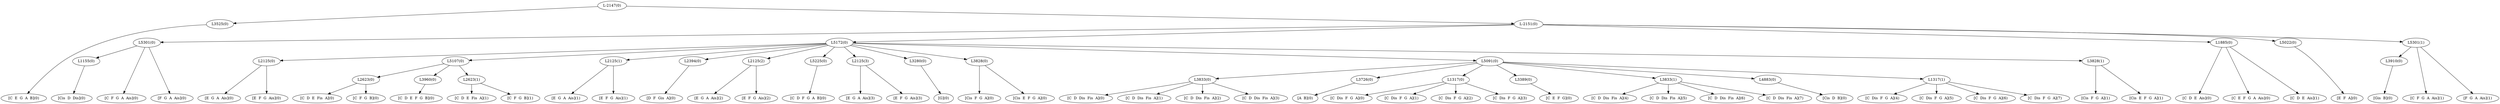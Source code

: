 digraph sample{
"L3525(0)"->"[C  E  G  A  B](0)"
"L1155(0)"->"[Cis  D  Dis](0)"
"L5301(0)"->"[C  F  G  A  Ais](0)"
"L5301(0)"->"L1155(0)"
"L5301(0)"->"[F  G  A  Ais](0)"
"L2125(0)"->"[E  G  A  Ais](0)"
"L2125(0)"->"[E  F  G  Ais](0)"
"L2623(0)"->"[C  D  E  Fis  A](0)"
"L2623(0)"->"[C  F  G  B](0)"
"L3960(0)"->"[C  D  E  F  G  B](0)"
"L2623(1)"->"[C  D  E  Fis  A](1)"
"L2623(1)"->"[C  F  G  B](1)"
"L5107(0)"->"L2623(0)"
"L5107(0)"->"L3960(0)"
"L5107(0)"->"L2623(1)"
"L2125(1)"->"[E  G  A  Ais](1)"
"L2125(1)"->"[E  F  G  Ais](1)"
"L2394(0)"->"[D  F  Gis  A](0)"
"L2125(2)"->"[E  G  A  Ais](2)"
"L2125(2)"->"[E  F  G  Ais](2)"
"L5225(0)"->"[C  D  F  G  A  B](0)"
"L2125(3)"->"[E  G  A  Ais](3)"
"L2125(3)"->"[E  F  G  Ais](3)"
"L3280(0)"->"[G](0)"
"L3828(0)"->"[Cis  F  G  A](0)"
"L3828(0)"->"[Cis  E  F  G  A](0)"
"L3833(0)"->"[C  D  Dis  Fis  A](0)"
"L3833(0)"->"[C  D  Dis  Fis  A](1)"
"L3833(0)"->"[C  D  Dis  Fis  A](2)"
"L3833(0)"->"[C  D  Dis  Fis  A](3)"
"L3726(0)"->"[A  B](0)"
"L1317(0)"->"[C  Dis  F  G  A](0)"
"L1317(0)"->"[C  Dis  F  G  A](1)"
"L1317(0)"->"[C  Dis  F  G  A](2)"
"L1317(0)"->"[C  Dis  F  G  A](3)"
"L3389(0)"->"[C  E  F  G](0)"
"L3833(1)"->"[C  D  Dis  Fis  A](4)"
"L3833(1)"->"[C  D  Dis  Fis  A](5)"
"L3833(1)"->"[C  D  Dis  Fis  A](6)"
"L3833(1)"->"[C  D  Dis  Fis  A](7)"
"L4883(0)"->"[Cis  D  B](0)"
"L1317(1)"->"[C  Dis  F  G  A](4)"
"L1317(1)"->"[C  Dis  F  G  A](5)"
"L1317(1)"->"[C  Dis  F  G  A](6)"
"L1317(1)"->"[C  Dis  F  G  A](7)"
"L5091(0)"->"L3833(0)"
"L5091(0)"->"L3726(0)"
"L5091(0)"->"L1317(0)"
"L5091(0)"->"L3389(0)"
"L5091(0)"->"L3833(1)"
"L5091(0)"->"L4883(0)"
"L5091(0)"->"L1317(1)"
"L3828(1)"->"[Cis  F  G  A](1)"
"L3828(1)"->"[Cis  E  F  G  A](1)"
"L5172(0)"->"L2125(0)"
"L5172(0)"->"L5107(0)"
"L5172(0)"->"L2125(1)"
"L5172(0)"->"L2394(0)"
"L5172(0)"->"L2125(2)"
"L5172(0)"->"L5225(0)"
"L5172(0)"->"L2125(3)"
"L5172(0)"->"L3280(0)"
"L5172(0)"->"L3828(0)"
"L5172(0)"->"L5091(0)"
"L5172(0)"->"L3828(1)"
"L1885(0)"->"[C  D  E  Ais](0)"
"L1885(0)"->"[C  E  F  G  A  Ais](0)"
"L1885(0)"->"[C  D  E  Ais](1)"
"L5022(0)"->"[E  F  A](0)"
"L3910(0)"->"[Gis  B](0)"
"L5301(1)"->"[C  F  G  A  Ais](1)"
"L5301(1)"->"L3910(0)"
"L5301(1)"->"[F  G  A  Ais](1)"
"L-2151(0)"->"L5301(0)"
"L-2151(0)"->"L5172(0)"
"L-2151(0)"->"L1885(0)"
"L-2151(0)"->"L5022(0)"
"L-2151(0)"->"L5301(1)"
"L-2147(0)"->"L3525(0)"
"L-2147(0)"->"L-2151(0)"
{rank = min; "L-2147(0)"}
{rank = same; "L3525(0)"; "L-2151(0)";}
{rank = same; "L5301(0)"; "L5172(0)"; "L1885(0)"; "L5022(0)"; "L5301(1)";}
{rank = same; "L1155(0)"; "L2125(0)"; "L5107(0)"; "L2125(1)"; "L2394(0)"; "L2125(2)"; "L5225(0)"; "L2125(3)"; "L3280(0)"; "L3828(0)"; "L5091(0)"; "L3828(1)"; "L3910(0)";}
{rank = same; "L2623(0)"; "L3960(0)"; "L2623(1)"; "L3833(0)"; "L3726(0)"; "L1317(0)"; "L3389(0)"; "L3833(1)"; "L4883(0)"; "L1317(1)";}
{rank = max; "[A  B](0)"; "[C  D  Dis  Fis  A](0)"; "[C  D  Dis  Fis  A](1)"; "[C  D  Dis  Fis  A](2)"; "[C  D  Dis  Fis  A](3)"; "[C  D  Dis  Fis  A](4)"; "[C  D  Dis  Fis  A](5)"; "[C  D  Dis  Fis  A](6)"; "[C  D  Dis  Fis  A](7)"; "[C  D  E  Ais](0)"; "[C  D  E  Ais](1)"; "[C  D  E  F  G  B](0)"; "[C  D  E  Fis  A](0)"; "[C  D  E  Fis  A](1)"; "[C  D  F  G  A  B](0)"; "[C  Dis  F  G  A](0)"; "[C  Dis  F  G  A](1)"; "[C  Dis  F  G  A](2)"; "[C  Dis  F  G  A](3)"; "[C  Dis  F  G  A](4)"; "[C  Dis  F  G  A](5)"; "[C  Dis  F  G  A](6)"; "[C  Dis  F  G  A](7)"; "[C  E  F  G  A  Ais](0)"; "[C  E  F  G](0)"; "[C  E  G  A  B](0)"; "[C  F  G  A  Ais](0)"; "[C  F  G  A  Ais](1)"; "[C  F  G  B](0)"; "[C  F  G  B](1)"; "[Cis  D  B](0)"; "[Cis  D  Dis](0)"; "[Cis  E  F  G  A](0)"; "[Cis  E  F  G  A](1)"; "[Cis  F  G  A](0)"; "[Cis  F  G  A](1)"; "[D  F  Gis  A](0)"; "[E  F  A](0)"; "[E  F  G  Ais](0)"; "[E  F  G  Ais](1)"; "[E  F  G  Ais](2)"; "[E  F  G  Ais](3)"; "[E  G  A  Ais](0)"; "[E  G  A  Ais](1)"; "[E  G  A  Ais](2)"; "[E  G  A  Ais](3)"; "[F  G  A  Ais](0)"; "[F  G  A  Ais](1)"; "[G](0)"; "[Gis  B](0)";}
}